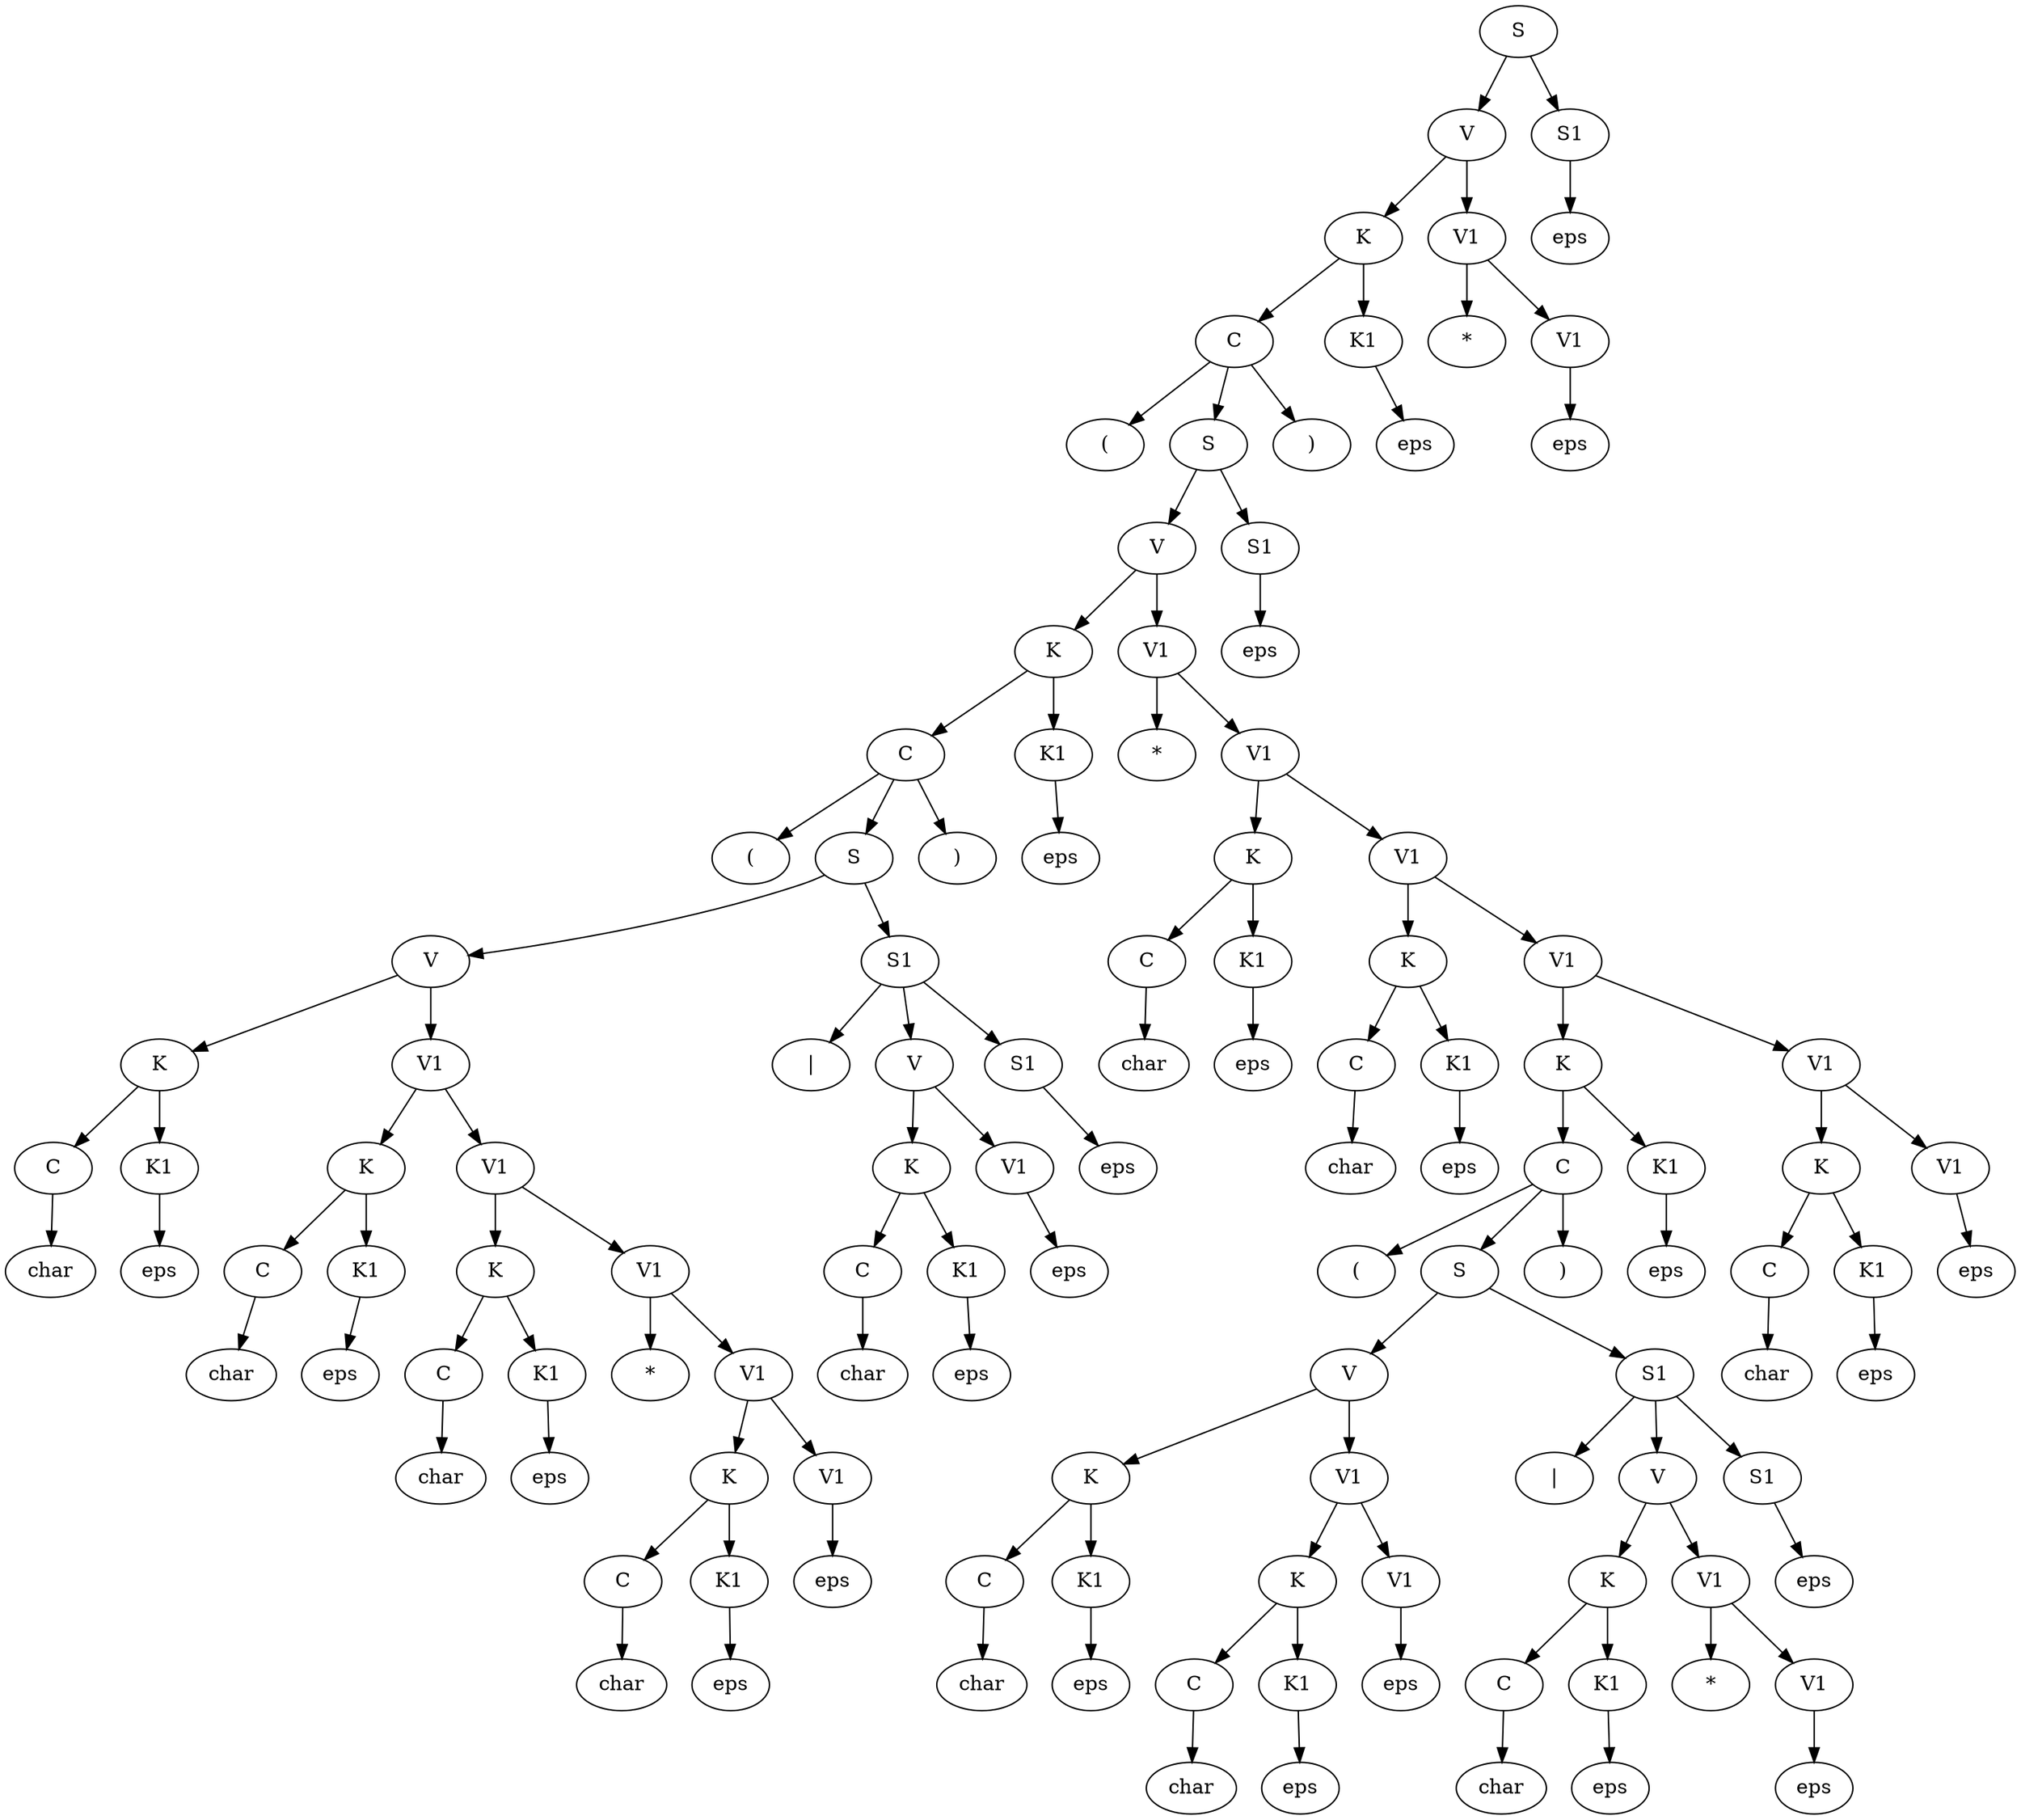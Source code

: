 digraph G {
0 [label = "S"]
1 [label = "V"]
0 -> 1
2 [label = "K"]
1 -> 2
3 [label = "C"]
2 -> 3
4 [label = "("]
3 -> 4
5 [label = "S"]
3 -> 5
6 [label = "V"]
5 -> 6
7 [label = "K"]
6 -> 7
8 [label = "C"]
7 -> 8
9 [label = "("]
8 -> 9
10 [label = "S"]
8 -> 10
11 [label = "V"]
10 -> 11
12 [label = "K"]
11 -> 12
13 [label = "C"]
12 -> 13
14 [label = "char"]
13 -> 14
15 [label = "K1"]
12 -> 15
16 [label = "eps"]
15 -> 16
17 [label = "V1"]
11 -> 17
18 [label = "K"]
17 -> 18
19 [label = "C"]
18 -> 19
20 [label = "char"]
19 -> 20
21 [label = "K1"]
18 -> 21
22 [label = "eps"]
21 -> 22
23 [label = "V1"]
17 -> 23
24 [label = "K"]
23 -> 24
25 [label = "C"]
24 -> 25
26 [label = "char"]
25 -> 26
27 [label = "K1"]
24 -> 27
28 [label = "eps"]
27 -> 28
29 [label = "V1"]
23 -> 29
30 [label = "*"]
29 -> 30
31 [label = "V1"]
29 -> 31
32 [label = "K"]
31 -> 32
33 [label = "C"]
32 -> 33
34 [label = "char"]
33 -> 34
35 [label = "K1"]
32 -> 35
36 [label = "eps"]
35 -> 36
37 [label = "V1"]
31 -> 37
38 [label = "eps"]
37 -> 38
39 [label = "S1"]
10 -> 39
40 [label = "|"]
39 -> 40
41 [label = "V"]
39 -> 41
42 [label = "K"]
41 -> 42
43 [label = "C"]
42 -> 43
44 [label = "char"]
43 -> 44
45 [label = "K1"]
42 -> 45
46 [label = "eps"]
45 -> 46
47 [label = "V1"]
41 -> 47
48 [label = "eps"]
47 -> 48
49 [label = "S1"]
39 -> 49
50 [label = "eps"]
49 -> 50
51 [label = ")"]
8 -> 51
52 [label = "K1"]
7 -> 52
53 [label = "eps"]
52 -> 53
54 [label = "V1"]
6 -> 54
55 [label = "*"]
54 -> 55
56 [label = "V1"]
54 -> 56
57 [label = "K"]
56 -> 57
58 [label = "C"]
57 -> 58
59 [label = "char"]
58 -> 59
60 [label = "K1"]
57 -> 60
61 [label = "eps"]
60 -> 61
62 [label = "V1"]
56 -> 62
63 [label = "K"]
62 -> 63
64 [label = "C"]
63 -> 64
65 [label = "char"]
64 -> 65
66 [label = "K1"]
63 -> 66
67 [label = "eps"]
66 -> 67
68 [label = "V1"]
62 -> 68
69 [label = "K"]
68 -> 69
70 [label = "C"]
69 -> 70
71 [label = "("]
70 -> 71
72 [label = "S"]
70 -> 72
73 [label = "V"]
72 -> 73
74 [label = "K"]
73 -> 74
75 [label = "C"]
74 -> 75
76 [label = "char"]
75 -> 76
77 [label = "K1"]
74 -> 77
78 [label = "eps"]
77 -> 78
79 [label = "V1"]
73 -> 79
80 [label = "K"]
79 -> 80
81 [label = "C"]
80 -> 81
82 [label = "char"]
81 -> 82
83 [label = "K1"]
80 -> 83
84 [label = "eps"]
83 -> 84
85 [label = "V1"]
79 -> 85
86 [label = "eps"]
85 -> 86
87 [label = "S1"]
72 -> 87
88 [label = "|"]
87 -> 88
89 [label = "V"]
87 -> 89
90 [label = "K"]
89 -> 90
91 [label = "C"]
90 -> 91
92 [label = "char"]
91 -> 92
93 [label = "K1"]
90 -> 93
94 [label = "eps"]
93 -> 94
95 [label = "V1"]
89 -> 95
96 [label = "*"]
95 -> 96
97 [label = "V1"]
95 -> 97
98 [label = "eps"]
97 -> 98
99 [label = "S1"]
87 -> 99
100 [label = "eps"]
99 -> 100
101 [label = ")"]
70 -> 101
102 [label = "K1"]
69 -> 102
103 [label = "eps"]
102 -> 103
104 [label = "V1"]
68 -> 104
105 [label = "K"]
104 -> 105
106 [label = "C"]
105 -> 106
107 [label = "char"]
106 -> 107
108 [label = "K1"]
105 -> 108
109 [label = "eps"]
108 -> 109
110 [label = "V1"]
104 -> 110
111 [label = "eps"]
110 -> 111
112 [label = "S1"]
5 -> 112
113 [label = "eps"]
112 -> 113
114 [label = ")"]
3 -> 114
115 [label = "K1"]
2 -> 115
116 [label = "eps"]
115 -> 116
117 [label = "V1"]
1 -> 117
118 [label = "*"]
117 -> 118
119 [label = "V1"]
117 -> 119
120 [label = "eps"]
119 -> 120
121 [label = "S1"]
0 -> 121
122 [label = "eps"]
121 -> 122
}